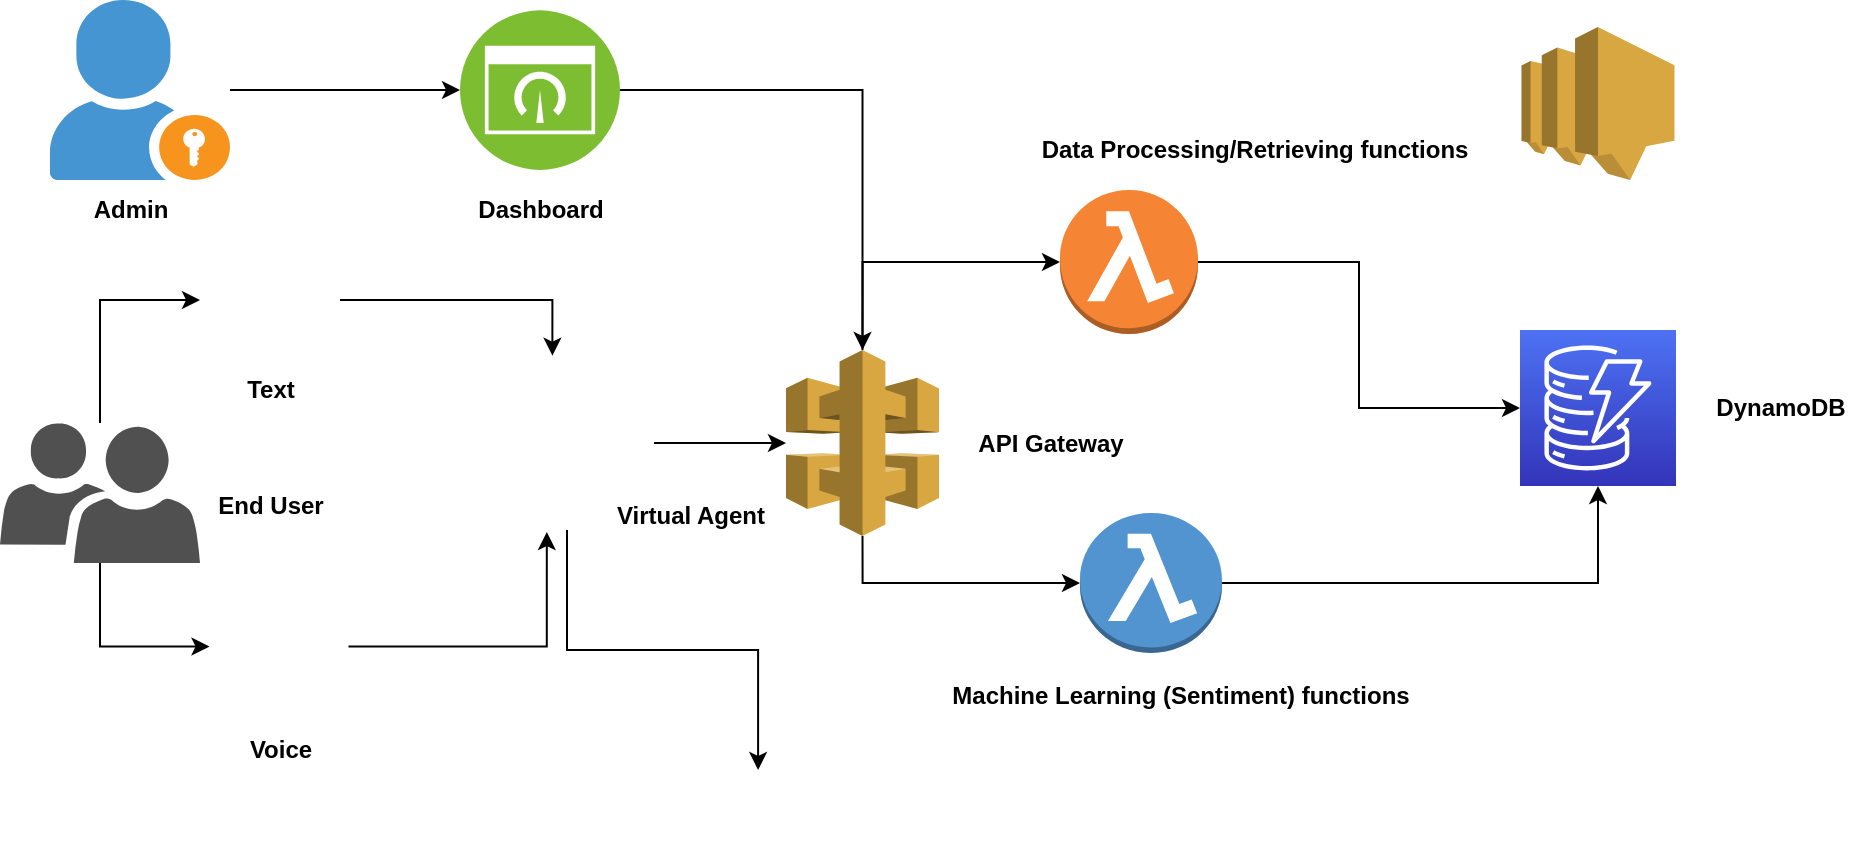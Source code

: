 <mxfile version="13.4.5" type="github">
  <diagram id="ZO9XbKNoYJbgpJGRzFDk" name="Page-1">
    <mxGraphModel dx="983" dy="477" grid="1" gridSize="10" guides="1" tooltips="1" connect="1" arrows="1" fold="1" page="1" pageScale="1" pageWidth="827" pageHeight="1169" background="#FFFFFF" math="0" shadow="0">
      <root>
        <mxCell id="0" />
        <mxCell id="1" parent="0" />
        <mxCell id="F0oYyTLLXaPs0bqgdizJ-11" style="edgeStyle=orthogonalEdgeStyle;rounded=0;orthogonalLoop=1;jettySize=auto;html=1;exitX=0.5;exitY=0;exitDx=0;exitDy=0;exitPerimeter=0;entryX=0;entryY=0.5;entryDx=0;entryDy=0;entryPerimeter=0;" edge="1" parent="1" source="F0oYyTLLXaPs0bqgdizJ-1" target="F0oYyTLLXaPs0bqgdizJ-7">
          <mxGeometry relative="1" as="geometry" />
        </mxCell>
        <mxCell id="F0oYyTLLXaPs0bqgdizJ-12" style="edgeStyle=orthogonalEdgeStyle;rounded=0;orthogonalLoop=1;jettySize=auto;html=1;exitX=0.5;exitY=1;exitDx=0;exitDy=0;exitPerimeter=0;" edge="1" parent="1" source="F0oYyTLLXaPs0bqgdizJ-1" target="F0oYyTLLXaPs0bqgdizJ-10">
          <mxGeometry relative="1" as="geometry" />
        </mxCell>
        <mxCell id="F0oYyTLLXaPs0bqgdizJ-1" value="" style="outlineConnect=0;dashed=0;verticalLabelPosition=bottom;verticalAlign=top;align=center;html=1;shape=mxgraph.aws3.api_gateway;fillColor=#D9A741;gradientColor=none;" vertex="1" parent="1">
          <mxGeometry x="413" y="300" width="76.5" height="93" as="geometry" />
        </mxCell>
        <mxCell id="F0oYyTLLXaPs0bqgdizJ-21" style="edgeStyle=orthogonalEdgeStyle;rounded=0;orthogonalLoop=1;jettySize=auto;html=1;exitX=0.5;exitY=1;exitDx=0;exitDy=0;exitPerimeter=0;entryX=0;entryY=0.5;entryDx=0;entryDy=0;fontStyle=1" edge="1" parent="1" source="F0oYyTLLXaPs0bqgdizJ-3" target="F0oYyTLLXaPs0bqgdizJ-19">
          <mxGeometry relative="1" as="geometry" />
        </mxCell>
        <mxCell id="F0oYyTLLXaPs0bqgdizJ-30" style="edgeStyle=orthogonalEdgeStyle;rounded=0;orthogonalLoop=1;jettySize=auto;html=1;exitX=0.5;exitY=0;exitDx=0;exitDy=0;exitPerimeter=0;entryX=0;entryY=0.5;entryDx=0;entryDy=0;fontStyle=1" edge="1" parent="1" source="F0oYyTLLXaPs0bqgdizJ-3" target="F0oYyTLLXaPs0bqgdizJ-18">
          <mxGeometry relative="1" as="geometry" />
        </mxCell>
        <mxCell id="F0oYyTLLXaPs0bqgdizJ-3" value="" style="pointerEvents=1;shadow=0;dashed=0;html=1;strokeColor=none;labelPosition=center;verticalLabelPosition=bottom;verticalAlign=top;align=center;fillColor=#505050;shape=mxgraph.mscae.intune.user_group" vertex="1" parent="1">
          <mxGeometry x="20" y="336.5" width="100" height="70" as="geometry" />
        </mxCell>
        <mxCell id="F0oYyTLLXaPs0bqgdizJ-9" style="edgeStyle=orthogonalEdgeStyle;rounded=0;orthogonalLoop=1;jettySize=auto;html=1;exitX=1;exitY=0.5;exitDx=0;exitDy=0;" edge="1" parent="1" source="F0oYyTLLXaPs0bqgdizJ-5" target="F0oYyTLLXaPs0bqgdizJ-1">
          <mxGeometry relative="1" as="geometry" />
        </mxCell>
        <mxCell id="F0oYyTLLXaPs0bqgdizJ-52" style="edgeStyle=orthogonalEdgeStyle;rounded=0;orthogonalLoop=1;jettySize=auto;html=1;fontStyle=1" edge="1" parent="1" source="F0oYyTLLXaPs0bqgdizJ-5" target="F0oYyTLLXaPs0bqgdizJ-14">
          <mxGeometry relative="1" as="geometry" />
        </mxCell>
        <mxCell id="F0oYyTLLXaPs0bqgdizJ-5" value="" style="shape=image;html=1;verticalAlign=top;verticalLabelPosition=bottom;labelBackgroundColor=#ffffff;imageAspect=0;aspect=fixed;image=https://cdn2.iconfinder.com/data/icons/artificial-intelligence-52/48/bl_1647_Robot_artificial_intelligence_worker_dog_magnifier_bot-128.png;fontStyle=1" vertex="1" parent="1">
          <mxGeometry x="260" y="303" width="87" height="87" as="geometry" />
        </mxCell>
        <mxCell id="F0oYyTLLXaPs0bqgdizJ-28" style="edgeStyle=orthogonalEdgeStyle;rounded=0;orthogonalLoop=1;jettySize=auto;html=1;exitX=1;exitY=0.5;exitDx=0;exitDy=0;exitPerimeter=0;" edge="1" parent="1" source="F0oYyTLLXaPs0bqgdizJ-7" target="F0oYyTLLXaPs0bqgdizJ-27">
          <mxGeometry relative="1" as="geometry" />
        </mxCell>
        <mxCell id="F0oYyTLLXaPs0bqgdizJ-7" value="" style="outlineConnect=0;dashed=0;verticalLabelPosition=bottom;verticalAlign=top;align=center;html=1;shape=mxgraph.aws3.lambda_function;fillColor=#F58534;gradientColor=none;" vertex="1" parent="1">
          <mxGeometry x="550" y="220" width="69" height="72" as="geometry" />
        </mxCell>
        <mxCell id="F0oYyTLLXaPs0bqgdizJ-29" style="edgeStyle=orthogonalEdgeStyle;rounded=0;orthogonalLoop=1;jettySize=auto;html=1;exitX=1;exitY=0.5;exitDx=0;exitDy=0;exitPerimeter=0;" edge="1" parent="1" source="F0oYyTLLXaPs0bqgdizJ-10" target="F0oYyTLLXaPs0bqgdizJ-27">
          <mxGeometry relative="1" as="geometry" />
        </mxCell>
        <mxCell id="F0oYyTLLXaPs0bqgdizJ-10" value="" style="outlineConnect=0;dashed=0;verticalLabelPosition=bottom;verticalAlign=top;align=center;html=1;shape=mxgraph.aws3.lambda_function;fillColor=#5294CF;gradientColor=none;fontStyle=1" vertex="1" parent="1">
          <mxGeometry x="560" y="381.5" width="71" height="70" as="geometry" />
        </mxCell>
        <mxCell id="F0oYyTLLXaPs0bqgdizJ-14" value="" style="shape=image;verticalLabelPosition=bottom;labelBackgroundColor=#ffffff;verticalAlign=top;aspect=fixed;imageAspect=0;image=https://upload.wikimedia.org/wikipedia/en/thumb/c/c7/Dialogflow_logo.svg/694px-Dialogflow_logo.svg.png;" vertex="1" parent="1">
          <mxGeometry x="308.63" y="510" width="180.87" height="48" as="geometry" />
        </mxCell>
        <mxCell id="F0oYyTLLXaPs0bqgdizJ-51" style="edgeStyle=orthogonalEdgeStyle;rounded=0;orthogonalLoop=1;jettySize=auto;html=1;exitX=1;exitY=0.5;exitDx=0;exitDy=0;entryX=0.416;entryY=-0.002;entryDx=0;entryDy=0;entryPerimeter=0;fontStyle=1" edge="1" parent="1" source="F0oYyTLLXaPs0bqgdizJ-18" target="F0oYyTLLXaPs0bqgdizJ-5">
          <mxGeometry relative="1" as="geometry" />
        </mxCell>
        <mxCell id="F0oYyTLLXaPs0bqgdizJ-18" value="" style="shape=image;html=1;verticalAlign=top;verticalLabelPosition=bottom;labelBackgroundColor=#ffffff;imageAspect=0;aspect=fixed;image=https://cdn2.iconfinder.com/data/icons/circle-icons-1/64/keyboard-128.png;strokeColor=#000000;fontStyle=1" vertex="1" parent="1">
          <mxGeometry x="120" y="240" width="70" height="70" as="geometry" />
        </mxCell>
        <mxCell id="F0oYyTLLXaPs0bqgdizJ-48" style="edgeStyle=orthogonalEdgeStyle;rounded=0;orthogonalLoop=1;jettySize=auto;html=1;entryX=0.384;entryY=1.012;entryDx=0;entryDy=0;entryPerimeter=0;fontStyle=1" edge="1" parent="1" source="F0oYyTLLXaPs0bqgdizJ-19" target="F0oYyTLLXaPs0bqgdizJ-5">
          <mxGeometry relative="1" as="geometry" />
        </mxCell>
        <mxCell id="F0oYyTLLXaPs0bqgdizJ-19" value="" style="shape=image;html=1;verticalAlign=top;verticalLabelPosition=bottom;labelBackgroundColor=#ffffff;imageAspect=0;aspect=fixed;image=https://cdn2.iconfinder.com/data/icons/circle-icons-1/64/mic-128.png;strokeColor=#000000;fontStyle=1" vertex="1" parent="1">
          <mxGeometry x="124.75" y="413.5" width="69.5" height="69.5" as="geometry" />
        </mxCell>
        <mxCell id="2" value="Text" style="text;html=1;align=center;verticalAlign=middle;resizable=0;points=[];autosize=1;fontStyle=1" vertex="1" parent="1">
          <mxGeometry x="135" y="310" width="40" height="20" as="geometry" />
        </mxCell>
        <mxCell id="F0oYyTLLXaPs0bqgdizJ-27" value="" style="outlineConnect=0;fontColor=#232F3E;gradientColor=#4D72F3;gradientDirection=north;fillColor=#3334B9;strokeColor=#ffffff;dashed=0;verticalLabelPosition=bottom;verticalAlign=top;align=center;html=1;fontSize=12;fontStyle=0;aspect=fixed;shape=mxgraph.aws4.resourceIcon;resIcon=mxgraph.aws4.dynamodb;" vertex="1" parent="1">
          <mxGeometry x="780" y="290" width="78" height="78" as="geometry" />
        </mxCell>
        <mxCell id="F0oYyTLLXaPs0bqgdizJ-32" style="edgeStyle=orthogonalEdgeStyle;rounded=0;orthogonalLoop=1;jettySize=auto;html=1;" edge="1" parent="1" source="F0oYyTLLXaPs0bqgdizJ-31" target="F0oYyTLLXaPs0bqgdizJ-1">
          <mxGeometry relative="1" as="geometry">
            <mxPoint x="340" y="300" as="targetPoint" />
          </mxGeometry>
        </mxCell>
        <mxCell id="F0oYyTLLXaPs0bqgdizJ-31" value="" style="aspect=fixed;perimeter=ellipsePerimeter;html=1;align=center;shadow=0;dashed=0;fontColor=#4277BB;labelBackgroundColor=#ffffff;fontSize=12;spacingTop=3;image;image=img/lib/ibm/infrastructure/dashboard.svg;strokeColor=#000000;fontStyle=1" vertex="1" parent="1">
          <mxGeometry x="250" y="130" width="80" height="80" as="geometry" />
        </mxCell>
        <mxCell id="F0oYyTLLXaPs0bqgdizJ-39" style="edgeStyle=orthogonalEdgeStyle;rounded=0;orthogonalLoop=1;jettySize=auto;html=1;entryX=0;entryY=0.5;entryDx=0;entryDy=0;fontStyle=1" edge="1" parent="1" source="F0oYyTLLXaPs0bqgdizJ-33" target="F0oYyTLLXaPs0bqgdizJ-31">
          <mxGeometry relative="1" as="geometry" />
        </mxCell>
        <mxCell id="F0oYyTLLXaPs0bqgdizJ-33" value="" style="shadow=0;dashed=0;html=1;strokeColor=none;fillColor=#4495D1;labelPosition=center;verticalLabelPosition=bottom;verticalAlign=top;align=center;outlineConnect=0;shape=mxgraph.veeam.portal_admin;fontStyle=1" vertex="1" parent="1">
          <mxGeometry x="45" y="125" width="90" height="90" as="geometry" />
        </mxCell>
        <mxCell id="F0oYyTLLXaPs0bqgdizJ-36" value="Admin" style="text;html=1;align=center;verticalAlign=middle;resizable=0;points=[];autosize=1;fontStyle=1" vertex="1" parent="1">
          <mxGeometry x="60" y="220" width="50" height="20" as="geometry" />
        </mxCell>
        <mxCell id="F0oYyTLLXaPs0bqgdizJ-37" value="End User" style="text;html=1;align=center;verticalAlign=middle;resizable=0;points=[];autosize=1;fontStyle=1" vertex="1" parent="1">
          <mxGeometry x="120" y="368" width="70" height="20" as="geometry" />
        </mxCell>
        <mxCell id="F0oYyTLLXaPs0bqgdizJ-38" value="Dashboard" style="text;html=1;align=center;verticalAlign=middle;resizable=0;points=[];autosize=1;fontStyle=1" vertex="1" parent="1">
          <mxGeometry x="250" y="220" width="80" height="20" as="geometry" />
        </mxCell>
        <mxCell id="F0oYyTLLXaPs0bqgdizJ-41" value="Data Processing/Retrieving functions" style="text;html=1;align=center;verticalAlign=middle;resizable=0;points=[];autosize=1;fontStyle=1" vertex="1" parent="1">
          <mxGeometry x="531.5" y="190" width="230" height="20" as="geometry" />
        </mxCell>
        <mxCell id="F0oYyTLLXaPs0bqgdizJ-46" value="Machine Learning (Sentiment) functions" style="text;html=1;align=center;verticalAlign=middle;resizable=0;points=[];autosize=1;fontStyle=1" vertex="1" parent="1">
          <mxGeometry x="489.5" y="463" width="240" height="20" as="geometry" />
        </mxCell>
        <mxCell id="F0oYyTLLXaPs0bqgdizJ-50" value="Voice" style="text;html=1;align=center;verticalAlign=middle;resizable=0;points=[];autosize=1;fontStyle=1" vertex="1" parent="1">
          <mxGeometry x="134.5" y="490" width="50" height="20" as="geometry" />
        </mxCell>
        <mxCell id="F0oYyTLLXaPs0bqgdizJ-55" value="Virtual Agent" style="text;html=1;align=center;verticalAlign=middle;resizable=0;points=[];autosize=1;fontStyle=1" vertex="1" parent="1">
          <mxGeometry x="320" y="373" width="90" height="20" as="geometry" />
        </mxCell>
        <mxCell id="F0oYyTLLXaPs0bqgdizJ-56" value="API Gateway" style="text;html=1;align=center;verticalAlign=middle;resizable=0;points=[];autosize=1;fontStyle=1" vertex="1" parent="1">
          <mxGeometry x="500" y="336.5" width="90" height="20" as="geometry" />
        </mxCell>
        <mxCell id="F0oYyTLLXaPs0bqgdizJ-57" value="DynamoDB" style="text;html=1;align=center;verticalAlign=middle;resizable=0;points=[];autosize=1;fontStyle=1" vertex="1" parent="1">
          <mxGeometry x="870" y="319" width="80" height="20" as="geometry" />
        </mxCell>
        <mxCell id="F0oYyTLLXaPs0bqgdizJ-58" value="" style="outlineConnect=0;dashed=0;verticalLabelPosition=bottom;verticalAlign=top;align=center;html=1;shape=mxgraph.aws3.sns;fillColor=#D9A741;gradientColor=none;strokeColor=#000000;" vertex="1" parent="1">
          <mxGeometry x="780.75" y="138.5" width="76.5" height="76.5" as="geometry" />
        </mxCell>
      </root>
    </mxGraphModel>
  </diagram>
</mxfile>
